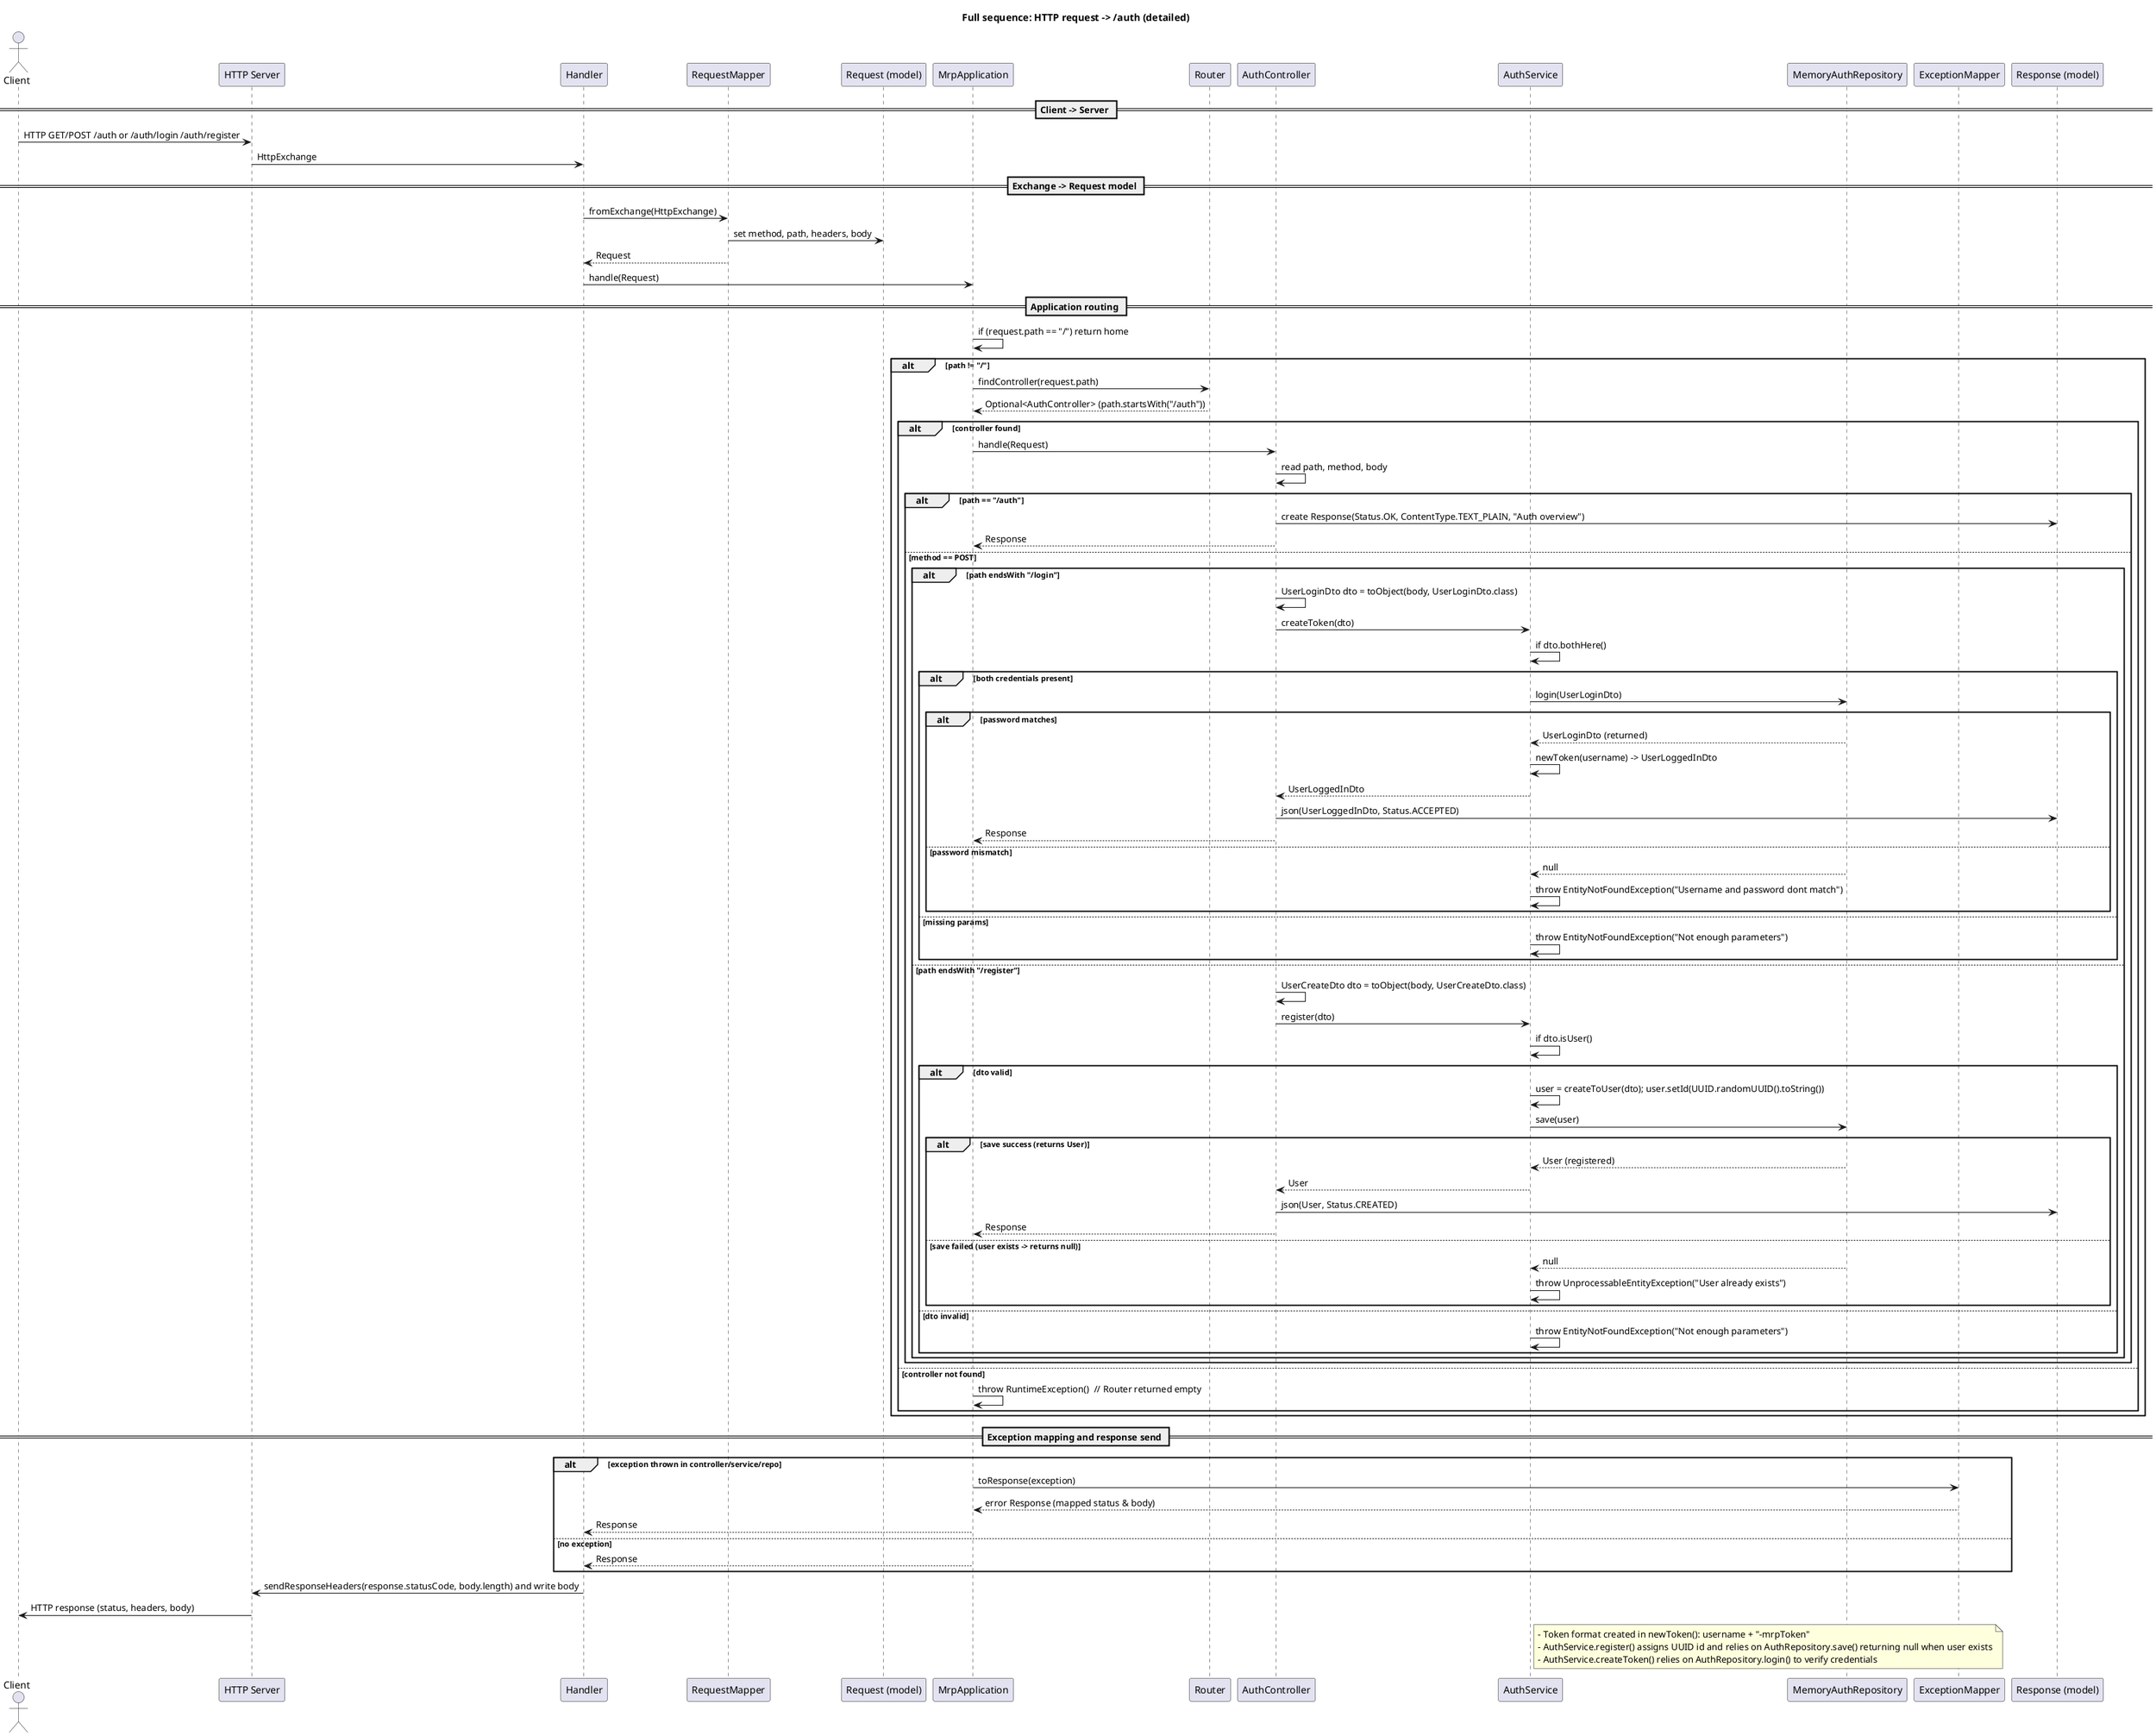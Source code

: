 @startuml
title Full sequence: HTTP request -> /auth (detailed)

actor Client
participant "HTTP Server" as HttpServer
participant "Handler" as Handler
participant "RequestMapper" as RequestMapper
participant "Request (model)" as Request
participant "MrpApplication" as App
participant "Router" as Router
participant "AuthController" as AuthCtrl
participant "AuthService" as AuthSvc
participant "MemoryAuthRepository" as AuthRepo
participant "ExceptionMapper" as ExMapper
participant "Response (model)" as Response

== Client -> Server ==
Client -> HttpServer : HTTP GET/POST /auth or /auth/login /auth/register
HttpServer -> Handler : HttpExchange

== Exchange -> Request model ==
Handler -> RequestMapper : fromExchange(HttpExchange)
RequestMapper -> Request : set method, path, headers, body
RequestMapper --> Handler : Request
Handler -> App : handle(Request)

== Application routing ==
App -> App : if (request.path == "/") return home
alt path != "/"
  App -> Router : findController(request.path)
  Router --> App : Optional<AuthController> (path.startsWith("/auth"))
  alt controller found
    App -> AuthCtrl : handle(Request)

    AuthCtrl -> AuthCtrl : read path, method, body
    alt path == "/auth"
      AuthCtrl -> Response : create Response(Status.OK, ContentType.TEXT_PLAIN, "Auth overview")
      AuthCtrl --> App : Response
    else method == POST
      alt path endsWith "/login"
        AuthCtrl -> AuthCtrl : UserLoginDto dto = toObject(body, UserLoginDto.class)
        AuthCtrl -> AuthSvc : createToken(dto)
        AuthSvc -> AuthSvc : if dto.bothHere()
        alt both credentials present
          AuthSvc -> AuthRepo : login(UserLoginDto)
          alt password matches
            AuthRepo --> AuthSvc : UserLoginDto (returned)
            AuthSvc -> AuthSvc : newToken(username) -> UserLoggedInDto
            AuthSvc --> AuthCtrl : UserLoggedInDto
            AuthCtrl -> Response : json(UserLoggedInDto, Status.ACCEPTED)
            AuthCtrl --> App : Response
          else password mismatch
            AuthRepo --> AuthSvc : null
            AuthSvc -> AuthSvc : throw EntityNotFoundException("Username and password dont match")
          end
        else missing params
          AuthSvc -> AuthSvc : throw EntityNotFoundException("Not enough parameters")
        end

      else path endsWith "/register"
        AuthCtrl -> AuthCtrl : UserCreateDto dto = toObject(body, UserCreateDto.class)
        AuthCtrl -> AuthSvc : register(dto)
        AuthSvc -> AuthSvc : if dto.isUser()
        alt dto valid
          AuthSvc -> AuthSvc : user = createToUser(dto); user.setId(UUID.randomUUID().toString())
          AuthSvc -> AuthRepo : save(user)
          alt save success (returns User)
            AuthRepo --> AuthSvc : User (registered)
            AuthSvc --> AuthCtrl : User
            AuthCtrl -> Response : json(User, Status.CREATED)
            AuthCtrl --> App : Response
          else save failed (user exists -> returns null)
            AuthRepo --> AuthSvc : null
            AuthSvc -> AuthSvc : throw UnprocessableEntityException("User already exists")
          end
        else dto invalid
          AuthSvc -> AuthSvc : throw EntityNotFoundException("Not enough parameters")
        end
      end
    end
  else controller not found
    App -> App : throw RuntimeException()  // Router returned empty
  end
end

== Exception mapping and response send ==
alt exception thrown in controller/service/repo
  App -> ExMapper : toResponse(exception)
  ExMapper --> App : error Response (mapped status & body)
  App --> Handler : Response
else no exception
  App --> Handler : Response
end

Handler -> HttpServer : sendResponseHeaders(response.statusCode, body.length) and write body
HttpServer -> Client : HTTP response (status, headers, body)

note right of AuthSvc
  - Token format created in newToken(): username + "-mrpToken"
  - AuthService.register() assigns UUID id and relies on AuthRepository.save() returning null when user exists
  - AuthService.createToken() relies on AuthRepository.login() to verify credentials
end note

@enduml